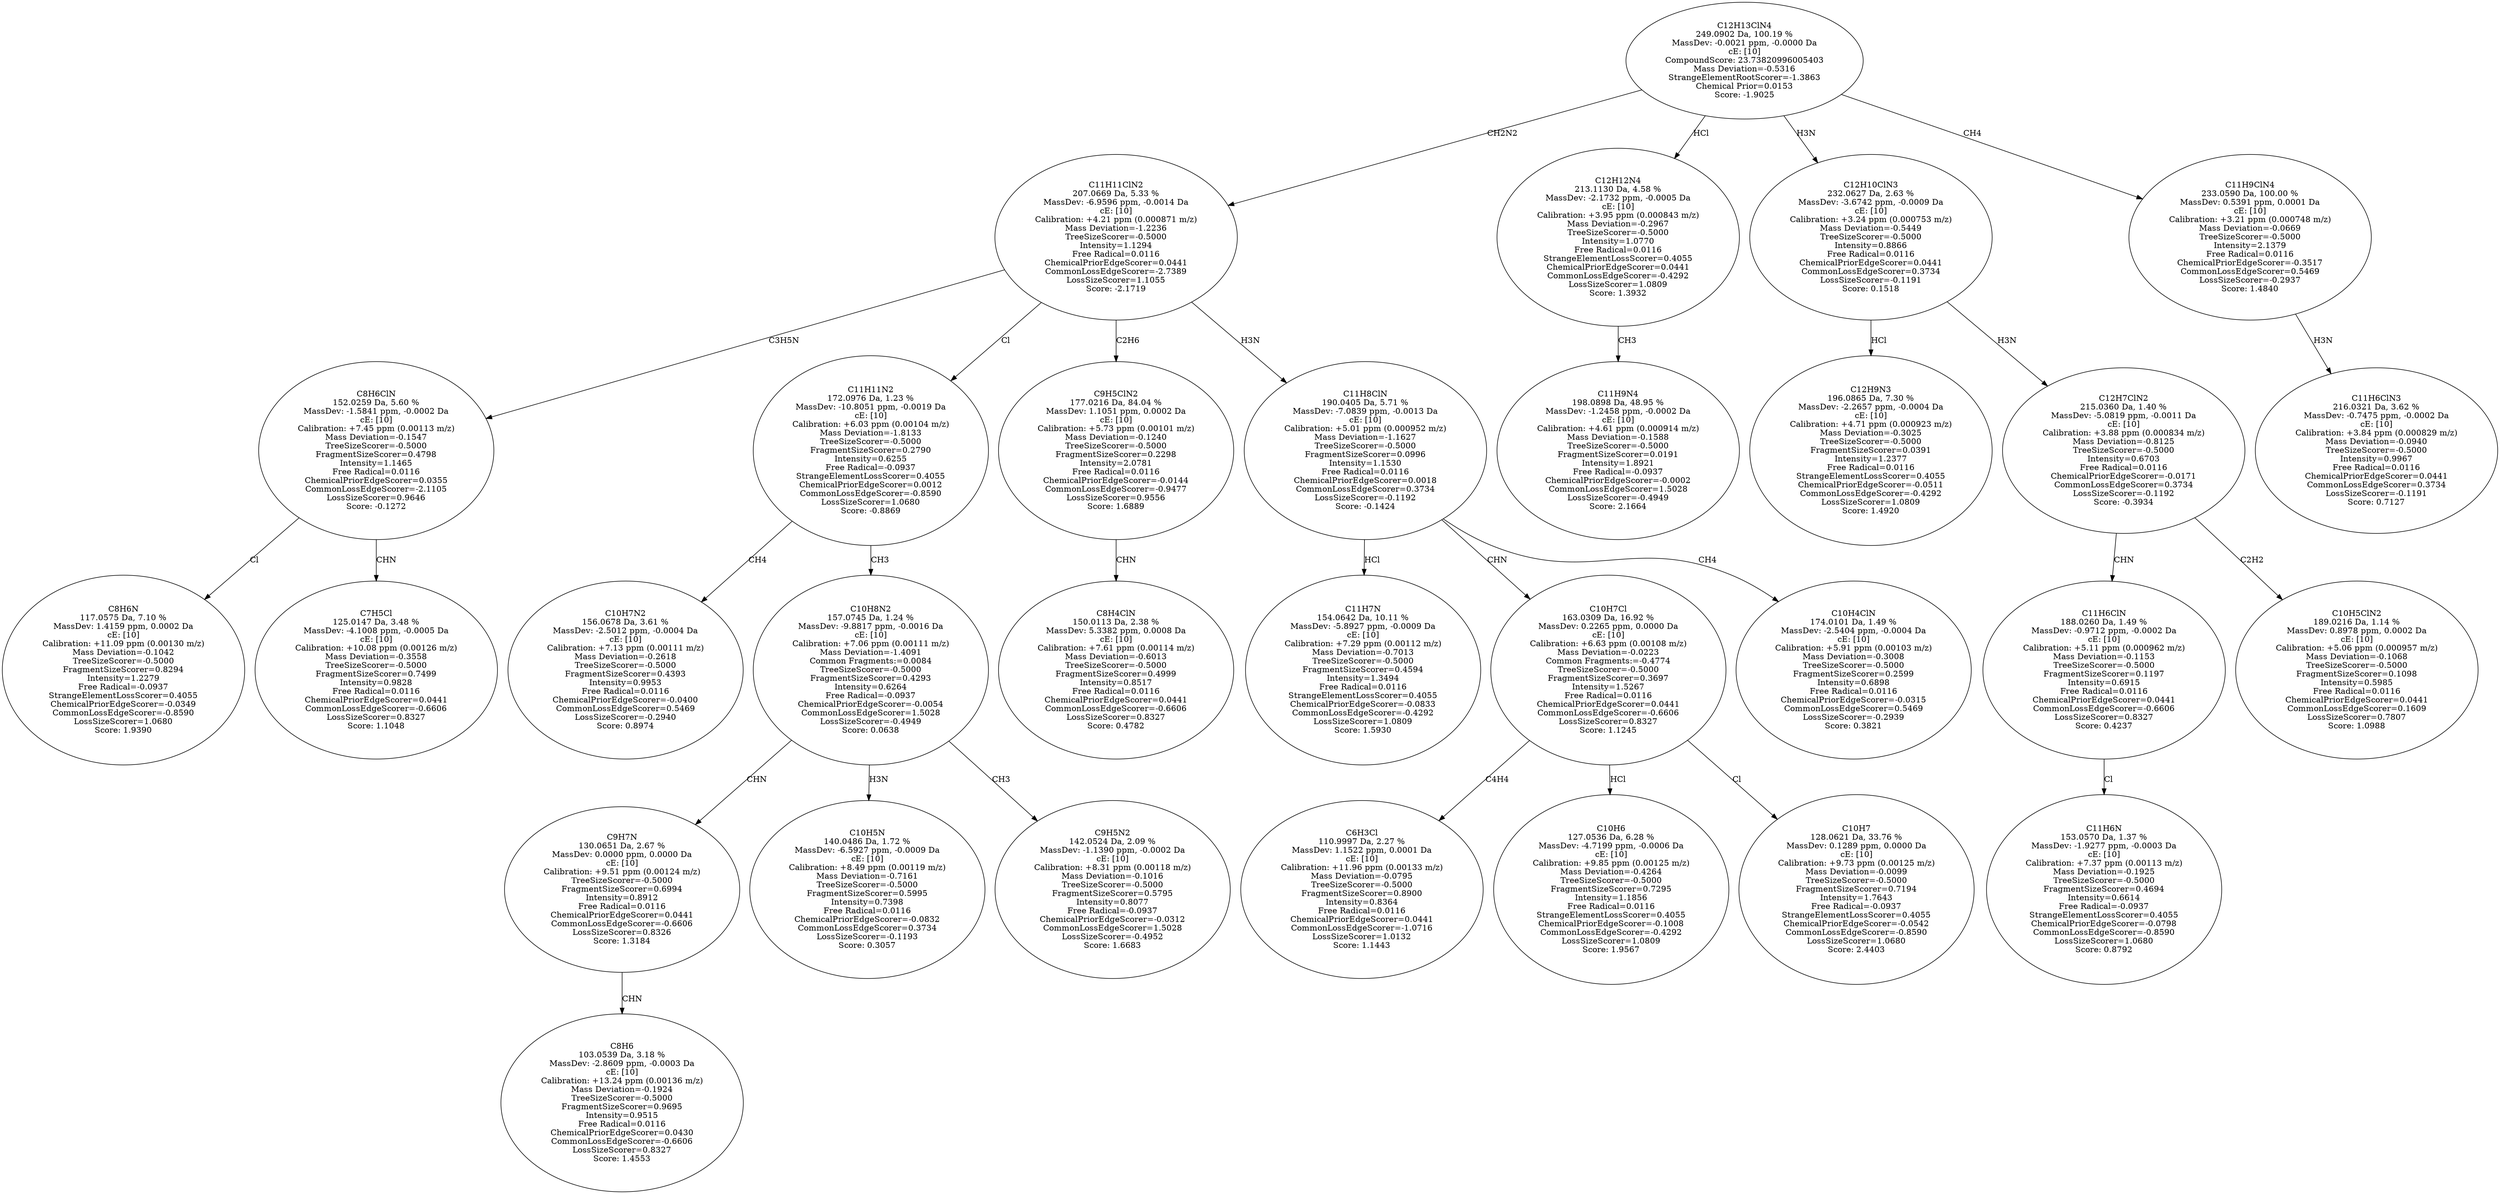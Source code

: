 strict digraph {
v1 [label="C8H6N\n117.0575 Da, 7.10 %\nMassDev: 1.4159 ppm, 0.0002 Da\ncE: [10]\nCalibration: +11.09 ppm (0.00130 m/z)\nMass Deviation=-0.1042\nTreeSizeScorer=-0.5000\nFragmentSizeScorer=0.8294\nIntensity=1.2279\nFree Radical=-0.0937\nStrangeElementLossScorer=0.4055\nChemicalPriorEdgeScorer=-0.0349\nCommonLossEdgeScorer=-0.8590\nLossSizeScorer=1.0680\nScore: 1.9390"];
v2 [label="C7H5Cl\n125.0147 Da, 3.48 %\nMassDev: -4.1008 ppm, -0.0005 Da\ncE: [10]\nCalibration: +10.08 ppm (0.00126 m/z)\nMass Deviation=-0.3558\nTreeSizeScorer=-0.5000\nFragmentSizeScorer=0.7499\nIntensity=0.9828\nFree Radical=0.0116\nChemicalPriorEdgeScorer=0.0441\nCommonLossEdgeScorer=-0.6606\nLossSizeScorer=0.8327\nScore: 1.1048"];
v3 [label="C8H6ClN\n152.0259 Da, 5.60 %\nMassDev: -1.5841 ppm, -0.0002 Da\ncE: [10]\nCalibration: +7.45 ppm (0.00113 m/z)\nMass Deviation=-0.1547\nTreeSizeScorer=-0.5000\nFragmentSizeScorer=0.4798\nIntensity=1.1465\nFree Radical=0.0116\nChemicalPriorEdgeScorer=0.0355\nCommonLossEdgeScorer=-2.1105\nLossSizeScorer=0.9646\nScore: -0.1272"];
v4 [label="C10H7N2\n156.0678 Da, 3.61 %\nMassDev: -2.5012 ppm, -0.0004 Da\ncE: [10]\nCalibration: +7.13 ppm (0.00111 m/z)\nMass Deviation=-0.2618\nTreeSizeScorer=-0.5000\nFragmentSizeScorer=0.4393\nIntensity=0.9953\nFree Radical=0.0116\nChemicalPriorEdgeScorer=-0.0400\nCommonLossEdgeScorer=0.5469\nLossSizeScorer=-0.2940\nScore: 0.8974"];
v5 [label="C8H6\n103.0539 Da, 3.18 %\nMassDev: -2.8609 ppm, -0.0003 Da\ncE: [10]\nCalibration: +13.24 ppm (0.00136 m/z)\nMass Deviation=-0.1924\nTreeSizeScorer=-0.5000\nFragmentSizeScorer=0.9695\nIntensity=0.9515\nFree Radical=0.0116\nChemicalPriorEdgeScorer=0.0430\nCommonLossEdgeScorer=-0.6606\nLossSizeScorer=0.8327\nScore: 1.4553"];
v6 [label="C9H7N\n130.0651 Da, 2.67 %\nMassDev: 0.0000 ppm, 0.0000 Da\ncE: [10]\nCalibration: +9.51 ppm (0.00124 m/z)\nTreeSizeScorer=-0.5000\nFragmentSizeScorer=0.6994\nIntensity=0.8912\nFree Radical=0.0116\nChemicalPriorEdgeScorer=0.0441\nCommonLossEdgeScorer=-0.6606\nLossSizeScorer=0.8326\nScore: 1.3184"];
v7 [label="C10H5N\n140.0486 Da, 1.72 %\nMassDev: -6.5927 ppm, -0.0009 Da\ncE: [10]\nCalibration: +8.49 ppm (0.00119 m/z)\nMass Deviation=-0.7161\nTreeSizeScorer=-0.5000\nFragmentSizeScorer=0.5995\nIntensity=0.7398\nFree Radical=0.0116\nChemicalPriorEdgeScorer=-0.0832\nCommonLossEdgeScorer=0.3734\nLossSizeScorer=-0.1193\nScore: 0.3057"];
v8 [label="C9H5N2\n142.0524 Da, 2.09 %\nMassDev: -1.1390 ppm, -0.0002 Da\ncE: [10]\nCalibration: +8.31 ppm (0.00118 m/z)\nMass Deviation=-0.1016\nTreeSizeScorer=-0.5000\nFragmentSizeScorer=0.5795\nIntensity=0.8077\nFree Radical=-0.0937\nChemicalPriorEdgeScorer=-0.0312\nCommonLossEdgeScorer=1.5028\nLossSizeScorer=-0.4952\nScore: 1.6683"];
v9 [label="C10H8N2\n157.0745 Da, 1.24 %\nMassDev: -9.8817 ppm, -0.0016 Da\ncE: [10]\nCalibration: +7.06 ppm (0.00111 m/z)\nMass Deviation=-1.4091\nCommon Fragments:=0.0084\nTreeSizeScorer=-0.5000\nFragmentSizeScorer=0.4293\nIntensity=0.6264\nFree Radical=-0.0937\nChemicalPriorEdgeScorer=-0.0054\nCommonLossEdgeScorer=1.5028\nLossSizeScorer=-0.4949\nScore: 0.0638"];
v10 [label="C11H11N2\n172.0976 Da, 1.23 %\nMassDev: -10.8051 ppm, -0.0019 Da\ncE: [10]\nCalibration: +6.03 ppm (0.00104 m/z)\nMass Deviation=-1.8133\nTreeSizeScorer=-0.5000\nFragmentSizeScorer=0.2790\nIntensity=0.6255\nFree Radical=-0.0937\nStrangeElementLossScorer=0.4055\nChemicalPriorEdgeScorer=0.0012\nCommonLossEdgeScorer=-0.8590\nLossSizeScorer=1.0680\nScore: -0.8869"];
v11 [label="C8H4ClN\n150.0113 Da, 2.38 %\nMassDev: 5.3382 ppm, 0.0008 Da\ncE: [10]\nCalibration: +7.61 ppm (0.00114 m/z)\nMass Deviation=-0.6013\nTreeSizeScorer=-0.5000\nFragmentSizeScorer=0.4999\nIntensity=0.8517\nFree Radical=0.0116\nChemicalPriorEdgeScorer=0.0441\nCommonLossEdgeScorer=-0.6606\nLossSizeScorer=0.8327\nScore: 0.4782"];
v12 [label="C9H5ClN2\n177.0216 Da, 84.04 %\nMassDev: 1.1051 ppm, 0.0002 Da\ncE: [10]\nCalibration: +5.73 ppm (0.00101 m/z)\nMass Deviation=-0.1240\nTreeSizeScorer=-0.5000\nFragmentSizeScorer=0.2298\nIntensity=2.0781\nFree Radical=0.0116\nChemicalPriorEdgeScorer=-0.0144\nCommonLossEdgeScorer=-0.9477\nLossSizeScorer=0.9556\nScore: 1.6889"];
v13 [label="C11H7N\n154.0642 Da, 10.11 %\nMassDev: -5.8927 ppm, -0.0009 Da\ncE: [10]\nCalibration: +7.29 ppm (0.00112 m/z)\nMass Deviation=-0.7013\nTreeSizeScorer=-0.5000\nFragmentSizeScorer=0.4594\nIntensity=1.3494\nFree Radical=0.0116\nStrangeElementLossScorer=0.4055\nChemicalPriorEdgeScorer=-0.0833\nCommonLossEdgeScorer=-0.4292\nLossSizeScorer=1.0809\nScore: 1.5930"];
v14 [label="C6H3Cl\n110.9997 Da, 2.27 %\nMassDev: 1.1522 ppm, 0.0001 Da\ncE: [10]\nCalibration: +11.96 ppm (0.00133 m/z)\nMass Deviation=-0.0795\nTreeSizeScorer=-0.5000\nFragmentSizeScorer=0.8900\nIntensity=0.8364\nFree Radical=0.0116\nChemicalPriorEdgeScorer=0.0441\nCommonLossEdgeScorer=-1.0716\nLossSizeScorer=1.0132\nScore: 1.1443"];
v15 [label="C10H6\n127.0536 Da, 6.28 %\nMassDev: -4.7199 ppm, -0.0006 Da\ncE: [10]\nCalibration: +9.85 ppm (0.00125 m/z)\nMass Deviation=-0.4264\nTreeSizeScorer=-0.5000\nFragmentSizeScorer=0.7295\nIntensity=1.1856\nFree Radical=0.0116\nStrangeElementLossScorer=0.4055\nChemicalPriorEdgeScorer=-0.1008\nCommonLossEdgeScorer=-0.4292\nLossSizeScorer=1.0809\nScore: 1.9567"];
v16 [label="C10H7\n128.0621 Da, 33.76 %\nMassDev: 0.1289 ppm, 0.0000 Da\ncE: [10]\nCalibration: +9.73 ppm (0.00125 m/z)\nMass Deviation=-0.0099\nTreeSizeScorer=-0.5000\nFragmentSizeScorer=0.7194\nIntensity=1.7643\nFree Radical=-0.0937\nStrangeElementLossScorer=0.4055\nChemicalPriorEdgeScorer=-0.0542\nCommonLossEdgeScorer=-0.8590\nLossSizeScorer=1.0680\nScore: 2.4403"];
v17 [label="C10H7Cl\n163.0309 Da, 16.92 %\nMassDev: 0.2265 ppm, 0.0000 Da\ncE: [10]\nCalibration: +6.63 ppm (0.00108 m/z)\nMass Deviation=-0.0223\nCommon Fragments:=-0.4774\nTreeSizeScorer=-0.5000\nFragmentSizeScorer=0.3697\nIntensity=1.5267\nFree Radical=0.0116\nChemicalPriorEdgeScorer=0.0441\nCommonLossEdgeScorer=-0.6606\nLossSizeScorer=0.8327\nScore: 1.1245"];
v18 [label="C10H4ClN\n174.0101 Da, 1.49 %\nMassDev: -2.5404 ppm, -0.0004 Da\ncE: [10]\nCalibration: +5.91 ppm (0.00103 m/z)\nMass Deviation=-0.3008\nTreeSizeScorer=-0.5000\nFragmentSizeScorer=0.2599\nIntensity=0.6898\nFree Radical=0.0116\nChemicalPriorEdgeScorer=-0.0315\nCommonLossEdgeScorer=0.5469\nLossSizeScorer=-0.2939\nScore: 0.3821"];
v19 [label="C11H8ClN\n190.0405 Da, 5.71 %\nMassDev: -7.0839 ppm, -0.0013 Da\ncE: [10]\nCalibration: +5.01 ppm (0.000952 m/z)\nMass Deviation=-1.1627\nTreeSizeScorer=-0.5000\nFragmentSizeScorer=0.0996\nIntensity=1.1530\nFree Radical=0.0116\nChemicalPriorEdgeScorer=0.0018\nCommonLossEdgeScorer=0.3734\nLossSizeScorer=-0.1192\nScore: -0.1424"];
v20 [label="C11H11ClN2\n207.0669 Da, 5.33 %\nMassDev: -6.9596 ppm, -0.0014 Da\ncE: [10]\nCalibration: +4.21 ppm (0.000871 m/z)\nMass Deviation=-1.2236\nTreeSizeScorer=-0.5000\nIntensity=1.1294\nFree Radical=0.0116\nChemicalPriorEdgeScorer=0.0441\nCommonLossEdgeScorer=-2.7389\nLossSizeScorer=1.1055\nScore: -2.1719"];
v21 [label="C11H9N4\n198.0898 Da, 48.95 %\nMassDev: -1.2458 ppm, -0.0002 Da\ncE: [10]\nCalibration: +4.61 ppm (0.000914 m/z)\nMass Deviation=-0.1588\nTreeSizeScorer=-0.5000\nFragmentSizeScorer=0.0191\nIntensity=1.8921\nFree Radical=-0.0937\nChemicalPriorEdgeScorer=-0.0002\nCommonLossEdgeScorer=1.5028\nLossSizeScorer=-0.4949\nScore: 2.1664"];
v22 [label="C12H12N4\n213.1130 Da, 4.58 %\nMassDev: -2.1732 ppm, -0.0005 Da\ncE: [10]\nCalibration: +3.95 ppm (0.000843 m/z)\nMass Deviation=-0.2967\nTreeSizeScorer=-0.5000\nIntensity=1.0770\nFree Radical=0.0116\nStrangeElementLossScorer=0.4055\nChemicalPriorEdgeScorer=0.0441\nCommonLossEdgeScorer=-0.4292\nLossSizeScorer=1.0809\nScore: 1.3932"];
v23 [label="C12H9N3\n196.0865 Da, 7.30 %\nMassDev: -2.2657 ppm, -0.0004 Da\ncE: [10]\nCalibration: +4.71 ppm (0.000923 m/z)\nMass Deviation=-0.3025\nTreeSizeScorer=-0.5000\nFragmentSizeScorer=0.0391\nIntensity=1.2377\nFree Radical=0.0116\nStrangeElementLossScorer=0.4055\nChemicalPriorEdgeScorer=-0.0511\nCommonLossEdgeScorer=-0.4292\nLossSizeScorer=1.0809\nScore: 1.4920"];
v24 [label="C11H6N\n153.0570 Da, 1.37 %\nMassDev: -1.9277 ppm, -0.0003 Da\ncE: [10]\nCalibration: +7.37 ppm (0.00113 m/z)\nMass Deviation=-0.1925\nTreeSizeScorer=-0.5000\nFragmentSizeScorer=0.4694\nIntensity=0.6614\nFree Radical=-0.0937\nStrangeElementLossScorer=0.4055\nChemicalPriorEdgeScorer=-0.0798\nCommonLossEdgeScorer=-0.8590\nLossSizeScorer=1.0680\nScore: 0.8792"];
v25 [label="C11H6ClN\n188.0260 Da, 1.49 %\nMassDev: -0.9712 ppm, -0.0002 Da\ncE: [10]\nCalibration: +5.11 ppm (0.000962 m/z)\nMass Deviation=-0.1153\nTreeSizeScorer=-0.5000\nFragmentSizeScorer=0.1197\nIntensity=0.6915\nFree Radical=0.0116\nChemicalPriorEdgeScorer=0.0441\nCommonLossEdgeScorer=-0.6606\nLossSizeScorer=0.8327\nScore: 0.4237"];
v26 [label="C10H5ClN2\n189.0216 Da, 1.14 %\nMassDev: 0.8978 ppm, 0.0002 Da\ncE: [10]\nCalibration: +5.06 ppm (0.000957 m/z)\nMass Deviation=-0.1068\nTreeSizeScorer=-0.5000\nFragmentSizeScorer=0.1098\nIntensity=0.5985\nFree Radical=0.0116\nChemicalPriorEdgeScorer=0.0441\nCommonLossEdgeScorer=0.1609\nLossSizeScorer=0.7807\nScore: 1.0988"];
v27 [label="C12H7ClN2\n215.0360 Da, 1.40 %\nMassDev: -5.0819 ppm, -0.0011 Da\ncE: [10]\nCalibration: +3.88 ppm (0.000834 m/z)\nMass Deviation=-0.8125\nTreeSizeScorer=-0.5000\nIntensity=0.6703\nFree Radical=0.0116\nChemicalPriorEdgeScorer=-0.0171\nCommonLossEdgeScorer=0.3734\nLossSizeScorer=-0.1192\nScore: -0.3934"];
v28 [label="C12H10ClN3\n232.0627 Da, 2.63 %\nMassDev: -3.6742 ppm, -0.0009 Da\ncE: [10]\nCalibration: +3.24 ppm (0.000753 m/z)\nMass Deviation=-0.5449\nTreeSizeScorer=-0.5000\nIntensity=0.8866\nFree Radical=0.0116\nChemicalPriorEdgeScorer=0.0441\nCommonLossEdgeScorer=0.3734\nLossSizeScorer=-0.1191\nScore: 0.1518"];
v29 [label="C11H6ClN3\n216.0321 Da, 3.62 %\nMassDev: -0.7475 ppm, -0.0002 Da\ncE: [10]\nCalibration: +3.84 ppm (0.000829 m/z)\nMass Deviation=-0.0940\nTreeSizeScorer=-0.5000\nIntensity=0.9967\nFree Radical=0.0116\nChemicalPriorEdgeScorer=0.0441\nCommonLossEdgeScorer=0.3734\nLossSizeScorer=-0.1191\nScore: 0.7127"];
v30 [label="C11H9ClN4\n233.0590 Da, 100.00 %\nMassDev: 0.5391 ppm, 0.0001 Da\ncE: [10]\nCalibration: +3.21 ppm (0.000748 m/z)\nMass Deviation=-0.0669\nTreeSizeScorer=-0.5000\nIntensity=2.1379\nFree Radical=0.0116\nChemicalPriorEdgeScorer=-0.3517\nCommonLossEdgeScorer=0.5469\nLossSizeScorer=-0.2937\nScore: 1.4840"];
v31 [label="C12H13ClN4\n249.0902 Da, 100.19 %\nMassDev: -0.0021 ppm, -0.0000 Da\ncE: [10]\nCompoundScore: 23.73820996005403\nMass Deviation=-0.5316\nStrangeElementRootScorer=-1.3863\nChemical Prior=0.0153\nScore: -1.9025"];
v3 -> v1 [label="Cl"];
v3 -> v2 [label="CHN"];
v20 -> v3 [label="C3H5N"];
v10 -> v4 [label="CH4"];
v6 -> v5 [label="CHN"];
v9 -> v6 [label="CHN"];
v9 -> v7 [label="H3N"];
v9 -> v8 [label="CH3"];
v10 -> v9 [label="CH3"];
v20 -> v10 [label="Cl"];
v12 -> v11 [label="CHN"];
v20 -> v12 [label="C2H6"];
v19 -> v13 [label="HCl"];
v17 -> v14 [label="C4H4"];
v17 -> v15 [label="HCl"];
v17 -> v16 [label="Cl"];
v19 -> v17 [label="CHN"];
v19 -> v18 [label="CH4"];
v20 -> v19 [label="H3N"];
v31 -> v20 [label="CH2N2"];
v22 -> v21 [label="CH3"];
v31 -> v22 [label="HCl"];
v28 -> v23 [label="HCl"];
v25 -> v24 [label="Cl"];
v27 -> v25 [label="CHN"];
v27 -> v26 [label="C2H2"];
v28 -> v27 [label="H3N"];
v31 -> v28 [label="H3N"];
v30 -> v29 [label="H3N"];
v31 -> v30 [label="CH4"];
}
